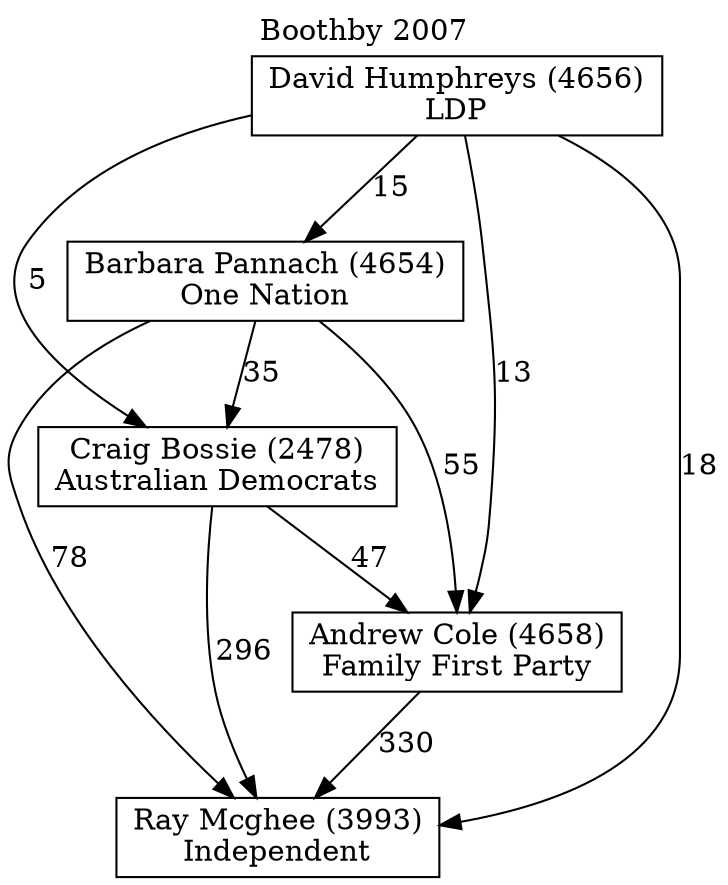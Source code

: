 // House preference flow
digraph "Ray Mcghee (3993)_Boothby_2007" {
	graph [label="Boothby 2007" labelloc=t mclimit=10]
	node [shape=box]
	"Andrew Cole (4658)" [label="Andrew Cole (4658)
Family First Party"]
	"Barbara Pannach (4654)" [label="Barbara Pannach (4654)
One Nation"]
	"Craig Bossie (2478)" [label="Craig Bossie (2478)
Australian Democrats"]
	"David Humphreys (4656)" [label="David Humphreys (4656)
LDP"]
	"Ray Mcghee (3993)" [label="Ray Mcghee (3993)
Independent"]
	"Andrew Cole (4658)" -> "Ray Mcghee (3993)" [label=330]
	"Barbara Pannach (4654)" -> "Andrew Cole (4658)" [label=55]
	"Barbara Pannach (4654)" -> "Craig Bossie (2478)" [label=35]
	"Barbara Pannach (4654)" -> "Ray Mcghee (3993)" [label=78]
	"Craig Bossie (2478)" -> "Andrew Cole (4658)" [label=47]
	"Craig Bossie (2478)" -> "Ray Mcghee (3993)" [label=296]
	"David Humphreys (4656)" -> "Andrew Cole (4658)" [label=13]
	"David Humphreys (4656)" -> "Barbara Pannach (4654)" [label=15]
	"David Humphreys (4656)" -> "Craig Bossie (2478)" [label=5]
	"David Humphreys (4656)" -> "Ray Mcghee (3993)" [label=18]
}
